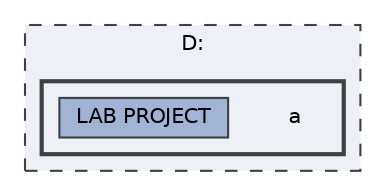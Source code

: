 digraph "D:/a"
{
 // LATEX_PDF_SIZE
  bgcolor="transparent";
  edge [fontname=Helvetica,fontsize=10,labelfontname=Helvetica,labelfontsize=10];
  node [fontname=Helvetica,fontsize=10,shape=box,height=0.2,width=0.4];
  compound=true
  subgraph clusterdir_275089585c7fc1b5fd5d7d42c69cb1da {
    graph [ bgcolor="#edf0f7", pencolor="grey25", label="D:", fontname=Helvetica,fontsize=10 style="filled,dashed", URL="dir_275089585c7fc1b5fd5d7d42c69cb1da.html",tooltip=""]
  subgraph clusterdir_e31657d68f5f2839979b1e0af4b4cf30 {
    graph [ bgcolor="#edf0f7", pencolor="grey25", label="", fontname=Helvetica,fontsize=10 style="filled,bold", URL="dir_e31657d68f5f2839979b1e0af4b4cf30.html",tooltip=""]
    dir_e31657d68f5f2839979b1e0af4b4cf30 [shape=plaintext, label="a"];
  dir_1a6f229d563662b493ec378c612a8db0 [label="LAB PROJECT", fillcolor="#a2b4d6", color="grey25", style="filled", URL="dir_1a6f229d563662b493ec378c612a8db0.html",tooltip=""];
  }
  }
}
